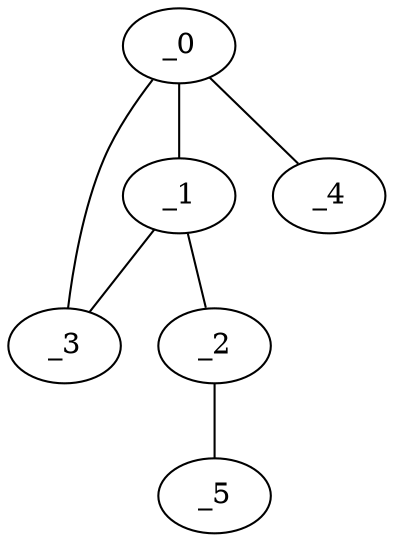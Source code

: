 graph NP1_0018 {
	_0	 [x="0.7",
		y="2.95"];
	_1	 [x="1.9079",
		y="0.889099"];
	_0 -- _1;
	_3	 [x="0.976946",
		y="0.873996"];
	_0 -- _3;
	_4	 [x="2.10593",
		y="0.236749"];
	_0 -- _4;
	_2	 [x="2.23",
		y="2.94"];
	_1 -- _2;
	_1 -- _3;
	_5	 [x="0.782607",
		y="2.07254"];
	_2 -- _5;
}
